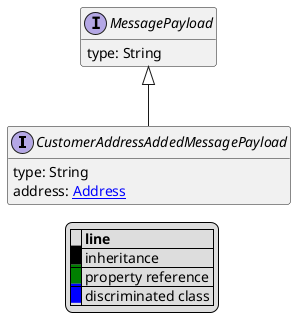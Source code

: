 @startuml

hide empty fields
hide empty methods
legend
|= |= line |
|<back:black>   </back>| inheritance |
|<back:green>   </back>| property reference |
|<back:blue>   </back>| discriminated class |
endlegend
interface CustomerAddressAddedMessagePayload [[CustomerAddressAddedMessagePayload.svg]] extends MessagePayload {
    type: String
    address: [[Address.svg Address]]
}
interface MessagePayload [[MessagePayload.svg]]  {
    type: String
}





@enduml
